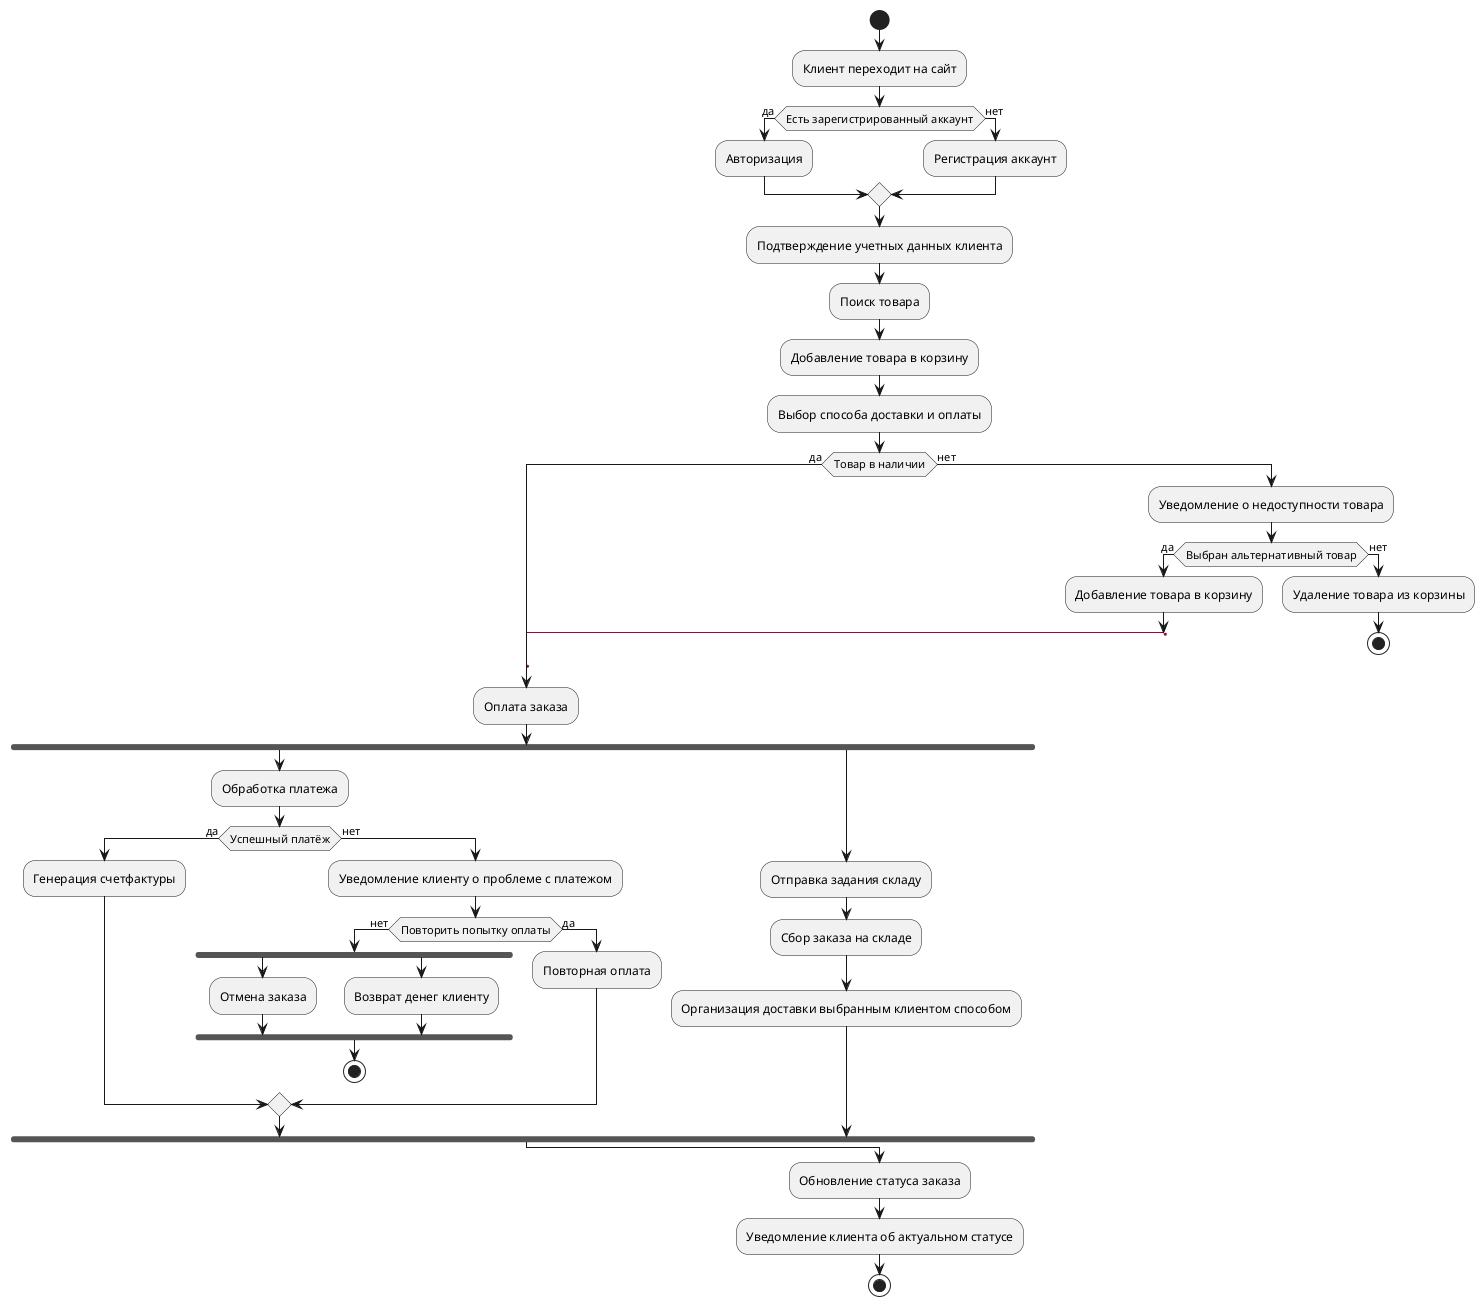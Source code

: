 @startuml
start

:Клиент переходит на сайт;

if (Есть зарегистрированный аккаунт) then (да)
:Авторизация;
else (нет)
:Регистрация аккаунт;
endif

:Подтверждение учетных данных клиента;
:Поиск товара;
:Добавление товара в корзину;
:Выбор способа доставки и оплаты;

if (Товар в наличии) then (да)

label dummyLabel
label dummyLabel
label dummyLabel
label dummyLabel
label dummyLabel
label dummyLabel
label myLabel
:Оплата заказа;

fork
:Обработка платежа;
if (Успешный платёж) then (да)
:Генерация счетфактуры;
else (нет)
:Уведомление клиенту о проблеме с платежом;
if (Повторить попытку оплаты) then (нет)
fork
:Отмена заказа;
fork again
:Возврат денег клиенту;
end fork
stop
else (да) 
:Повторная оплата;
endif
endif

fork again
:Отправка задания складу;
:Сбор заказа на складе;
:Организация доставки выбранным клиентом способом;
end fork

else (нет)

:Уведомление о недоступности товара;
if (Выбран альтернативный товар) then (да)
:Добавление товара в корзину;
goto myLabel
else (нет)
:Удаление товара из корзины;
stop
endif

endif
:Обновление статуса заказа;
:Уведомление клиента об актуальном статусе;
stop

@enduml